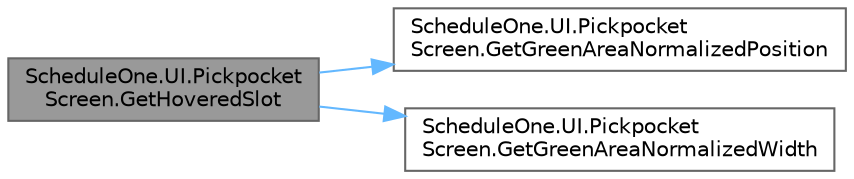 digraph "ScheduleOne.UI.PickpocketScreen.GetHoveredSlot"
{
 // LATEX_PDF_SIZE
  bgcolor="transparent";
  edge [fontname=Helvetica,fontsize=10,labelfontname=Helvetica,labelfontsize=10];
  node [fontname=Helvetica,fontsize=10,shape=box,height=0.2,width=0.4];
  rankdir="LR";
  Node1 [id="Node000001",label="ScheduleOne.UI.Pickpocket\lScreen.GetHoveredSlot",height=0.2,width=0.4,color="gray40", fillcolor="grey60", style="filled", fontcolor="black",tooltip=" "];
  Node1 -> Node2 [id="edge1_Node000001_Node000002",color="steelblue1",style="solid",tooltip=" "];
  Node2 [id="Node000002",label="ScheduleOne.UI.Pickpocket\lScreen.GetGreenAreaNormalizedPosition",height=0.2,width=0.4,color="grey40", fillcolor="white", style="filled",URL="$class_schedule_one_1_1_u_i_1_1_pickpocket_screen.html#a2eca284e3e68e0bc468f2bbddceabc52",tooltip=" "];
  Node1 -> Node3 [id="edge2_Node000001_Node000003",color="steelblue1",style="solid",tooltip=" "];
  Node3 [id="Node000003",label="ScheduleOne.UI.Pickpocket\lScreen.GetGreenAreaNormalizedWidth",height=0.2,width=0.4,color="grey40", fillcolor="white", style="filled",URL="$class_schedule_one_1_1_u_i_1_1_pickpocket_screen.html#a2a30ecb31a4ccce75e556e9b9a271331",tooltip=" "];
}
